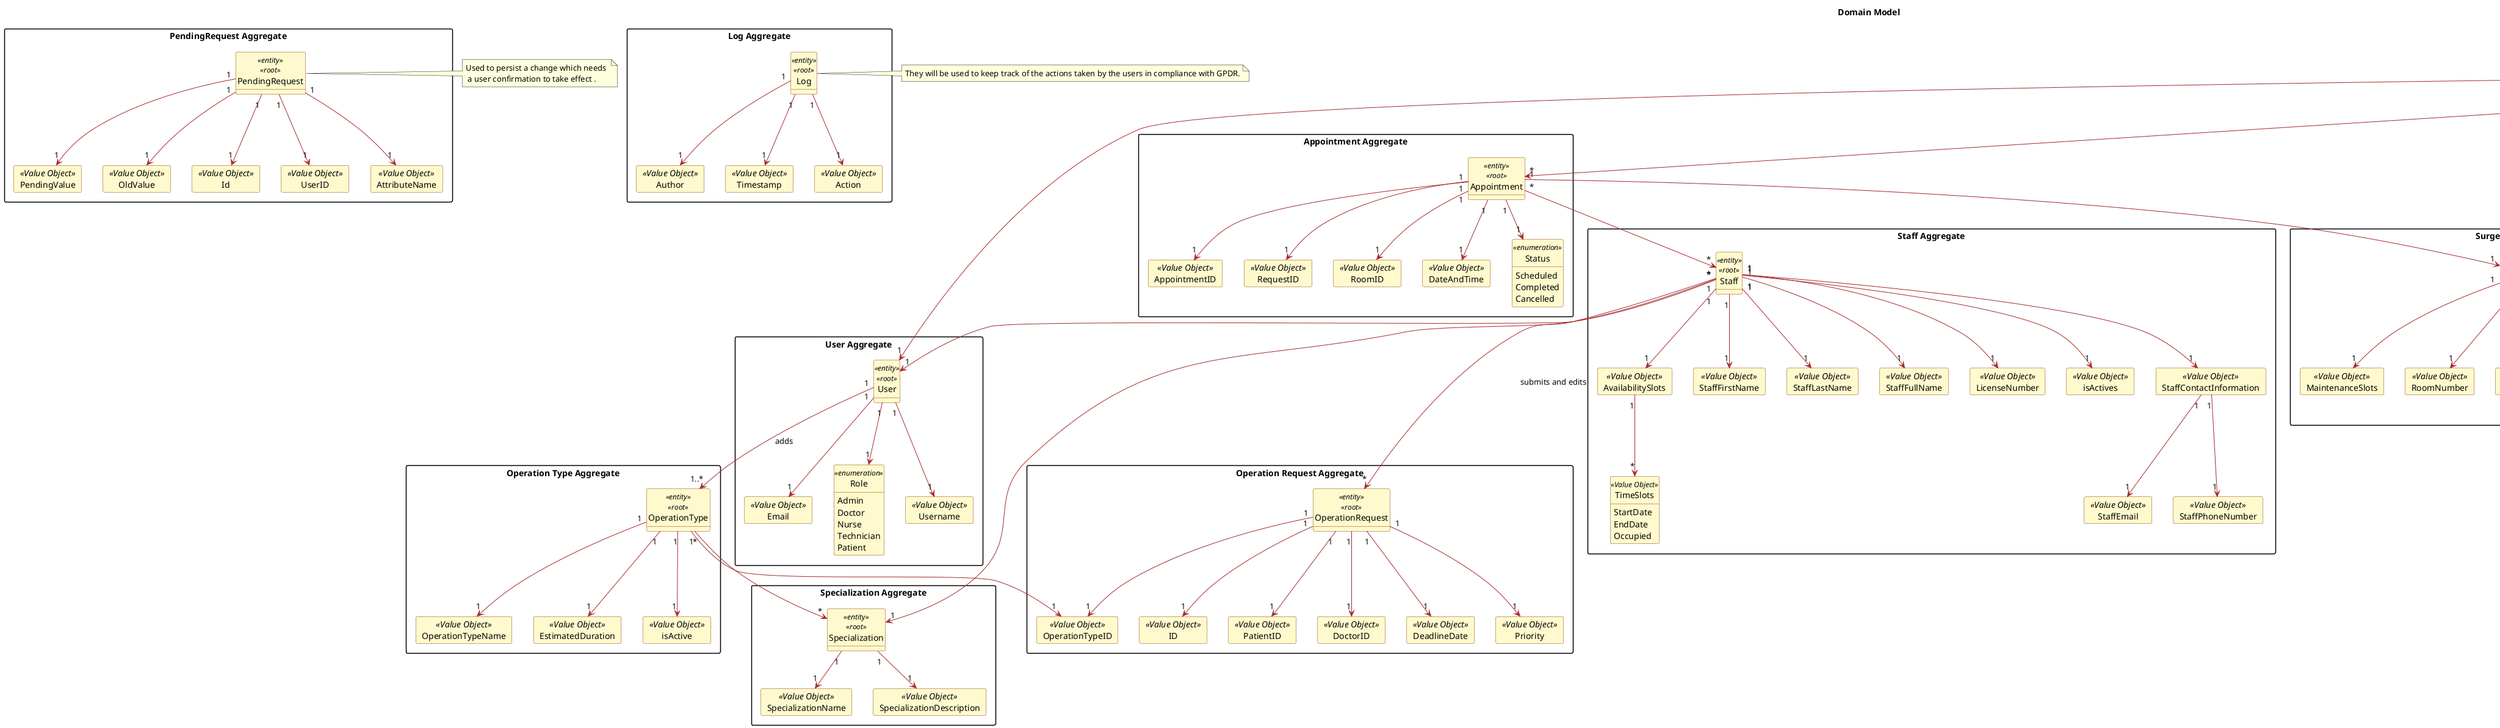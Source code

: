 @startuml
hide circle
hide methods
allow_mixing

'skinparam monochrome false
'skinparam packageStyle rectangle
'skinparam shadowing false
'skinparam linetype ortho

' Title
title Domain Model


skinparam classAttributeIconSize 0

skinparam class {
    LifeLineBorderColor DodgerBlue
    LifeLineBackgroundColor APPLICATION
    BackgroundColor LemonChiffon
    ArrowColor Brown
    BorderColor SaddleBrown
}

skinparam packageStyle rectangle

skinparam card {
    LifeLineBorderColor DodgerBlue
    LifeLineBackgroundColor APPLICATION
    BackgroundColor LemonChiffon
    ArrowColor Brown
    BorderColor SaddleBrown
}


' Aggregates

package "PendingRequest Aggregate" {

    entity PendingRequest <<entity>><<root>> {
    }

    card Id <<Value Object>>
    card UserID <<Value Object>>
    card AttributeName <<Value Object>>
    card PendingValue <<Value Object>>
    card OldValue <<Value Object>>

    ' Relationships inside the User aggregate

    PendingRequest "1"-->"1" Id
    PendingRequest "1"-->"1" UserID
    PendingRequest "1"-->"1" AttributeName
    PendingRequest "1"-->"1" PendingValue
    PendingRequest "1"-->"1" OldValue
}

note right of PendingRequest : Used to persist a change which needs \n a user confirmation to take effect .

package "Log Aggregate" {

    entity Log <<entity>><<root>> {
    }

    card Timestamp <<Value Object>>
    card Action <<Value Object>>
    card Author <<Value Object>> 

    'Relationships inside the Staff aggregate
    Log "1"-->"1" Timestamp
    Log "1"-->"1" Action
    Log "1"-->"1" Author

}
note right of Log : They will be used to keep track of the actions taken by the users in compliance with GPDR.

package "User Aggregate" {

    entity User <<entity>><<root>> {
    }

    card Username <<Value Object>>
    card Email <<Value Object>>

    enum Role <<enumeration>> {
        Admin
        Doctor
        Nurse
        Technician
        Patient
    }

    ' Relationships inside the User aggregate

    User "1"-->"1" Username
    User "1"-->"1" Email
    User "1"-->"1" Role


}

package "Patient Aggregate" {

    entity Patient <<entity>><<root>> {
    }

    card PatientFirstName <<Value Object>>
    card PatientLastName <<Value Object>>
    card PatientFullName <<Value Object>>
    card DateOfBirth <<Value Object>>
    card Gender <<Value Object>>
    card MedicalRecordNumber <<Value Object>>
    card ContactInformation <<Value Object>>
    card AllergiesAndConditions <<Value Object>>
    card EmergencyContact <<Value Object>>
    'card AppointmentHistory <<Value Object>>

    ' Atributos Contact Information
    card PatientEmail <<Value Object>>
    card PhoneNumber <<Value Object>>

    ' Relationships Contact Information
    ContactInformation "1"-->"1" PatientEmail
    ContactInformation "1"-->"1" PhoneNumber

    ' Relationships inside the Patient aggregate
    Patient "1"-->"1" PatientFirstName
    Patient "1"-->"1" PatientLastName
    Patient "1"-->"1" PatientFullName
    Patient "1"-->"1" DateOfBirth
    Patient "1"--> "1" Gender
    Patient "1"-->"1" MedicalRecordNumber
    Patient "1"--> "1" ContactInformation
    Patient "1"--> "*" AllergiesAndConditions
    Patient "1"--> "1" EmergencyContact

}

package "Staff Aggregate" {

    entity Staff <<entity>><<root>> {
    }

    card StaffFirstName <<Value Object>>
    card StaffLastName <<Value Object>>
    card StaffFullName <<Value Object>>
    card LicenseNumber <<Value Object>>
    card isActives <<Value Object>>

    'specialization é entidade
    card StaffContactInformation <<Value Object>>
    card AvailabilitySlots <<Value Object>>
    entity TimeSlots <<Value Object>> {
        StartDate
        EndDate
        Occupied
    }

    ' Atributos Contact Information
    card StaffEmail <<Value Object>>
    card StaffPhoneNumber <<Value Object>>

    'Relationships Contact Information
    StaffContactInformation "1"-->"1" StaffEmail
    StaffContactInformation "1"-->"1" StaffPhoneNumber

    'Relationships inside the Staff aggregate
    Staff "1"-->"1" StaffFirstName
    Staff "1"-->"1" StaffLastName
    Staff "1"-->"1" StaffFullName
    Staff "1"-->"1" LicenseNumber
    Staff "1"-->"1" StaffContactInformation
    Staff "1"-->"1" AvailabilitySlots
    Staff "1"-->"1" isActives
    AvailabilitySlots "1"-->"*" TimeSlots


}

package "Specialization Aggregate" {

    entity Specialization <<entity>><<root>> {
    }

    card SpecializationName <<Value Object>>
    card SpecializationDescription <<Value Object>>

    'Relationships
    Specialization "1"-->"1" SpecializationName
    Specialization "1"-->"1" SpecializationDescription

}

package "Operation Request Aggregate" {

    entity OperationRequest <<entity>><<root>> {
    }

    card ID <<Value Object>>
    card PatientID <<Value Object>>
    card DoctorID <<Value Object>>
    card OperationTypeID <<Value Object>>
    card DeadlineDate <<Value Object>>
    card Priority <<Value Object>>

    'Relationships
    OperationRequest "1"-->"1" ID
    OperationRequest "1"-->"1" PatientID
    OperationRequest "1"-->"1" DoctorID
    OperationRequest "1"-->"1" OperationTypeID
    OperationRequest "1"-->"1" DeadlineDate
    OperationRequest "1"-->"1" Priority


}

package "Operation Type Aggregate" {

    entity OperationType <<entity>><<root>> {
    }

    card OperationTypeID <<Value Object>>
    card OperationTypeName <<Value Object>>
    card EstimatedDuration <<Value Object>>
    card isActive <<Value Object>>
    'Ligar a Specialization
    
    'Relationships
    OperationType "1"-->"1" OperationTypeID
    OperationType "1"-->"1" OperationTypeName
    OperationType "1"-->"1" EstimatedDuration
    OperationType "1"-->"1" isActive
    

}

package "Appointment Aggregate" {

    entity Appointment <<entity>><<root>> {
    }

    card AppointmentID <<Value Object>>
    card RequestID <<Value Object>>
    card RoomID <<Value Object>>
    card DateAndTime <<Value Object>>
    enum Status <<enumeration>> {
        Scheduled
        Completed
        Cancelled
    }

    'Relationships
    Appointment "1"-->"1" AppointmentID
    Appointment "1"-->"1" RequestID
    Appointment "1"-->"1" RoomID
    Appointment "1"-->"1" DateAndTime
    Appointment "1"-->"1" Status


}

package "Equipment Aggregate"{

    entity Equipment <<entity>><<root>> {
    }

    card EquipmentName <<Value Object>>
    card EquipmentDescription <<Value Object>>

    'Relationships
    Equipment "1"-->"1" EquipmentName
    Equipment "1"-->"1" EquipmentDescription
}

package "Surgery Room Aggregate" {

    entity SurgeryRoom <<entity>><<root>> {
    }

    card RoomNumber <<Value Object>>
    card Type <<Value Object>>
    card Capacity <<Value Object>>
    enum CurrentStatus <<enumeration>> {
        Available
        Occupied
        UnderMaintenance
    }
    card MaintenanceSlots <<Value Object>>

    'Relationship Of the Assigned Equipment
    SurgeryRoom "1" --> "*" Equipment

    'Relationships

    SurgeryRoom "1"-->"1" RoomNumber
    SurgeryRoom "1"-->"1" Type
    SurgeryRoom "1"-->"1" Capacity
    SurgeryRoom "1"-->"1" CurrentStatus
    SurgeryRoom "1"-->"1" MaintenanceSlots
}

' Relationships

' US 5.1.3, mas ficou esclarecido que NÃO é o patient que dá book, mas sim o Planning Module
Patient "1" --> "*" Appointment: books
Patient "1" --> "1" User

Staff "*" --> "1" Specialization
Staff "1" --> "1" User
Staff "*" --> "*" OperationRequest: submits and edits

OperationType "*" --> "*" Specialization

Appointment "1" --> "1" SurgeryRoom
Appointment "*" --> "*" Staff
'Alterada relação 1-para-1  ->  *-para-*

User "1" --> "1..*" OperationType: adds



@enduml
